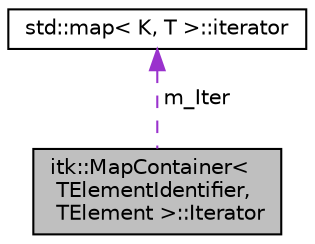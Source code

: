 digraph "itk::MapContainer&lt; TElementIdentifier, TElement &gt;::Iterator"
{
 // LATEX_PDF_SIZE
  edge [fontname="Helvetica",fontsize="10",labelfontname="Helvetica",labelfontsize="10"];
  node [fontname="Helvetica",fontsize="10",shape=record];
  Node1 [label="itk::MapContainer\<\l TElementIdentifier,\l TElement \>::Iterator",height=0.2,width=0.4,color="black", fillcolor="grey75", style="filled", fontcolor="black",tooltip="The non-const iterator type for the map."];
  Node2 -> Node1 [dir="back",color="darkorchid3",fontsize="10",style="dashed",label=" m_Iter" ,fontname="Helvetica"];
  Node2 [label="std::map\< K, T \>::iterator",height=0.2,width=0.4,color="black", fillcolor="white", style="filled",tooltip=" "];
}
